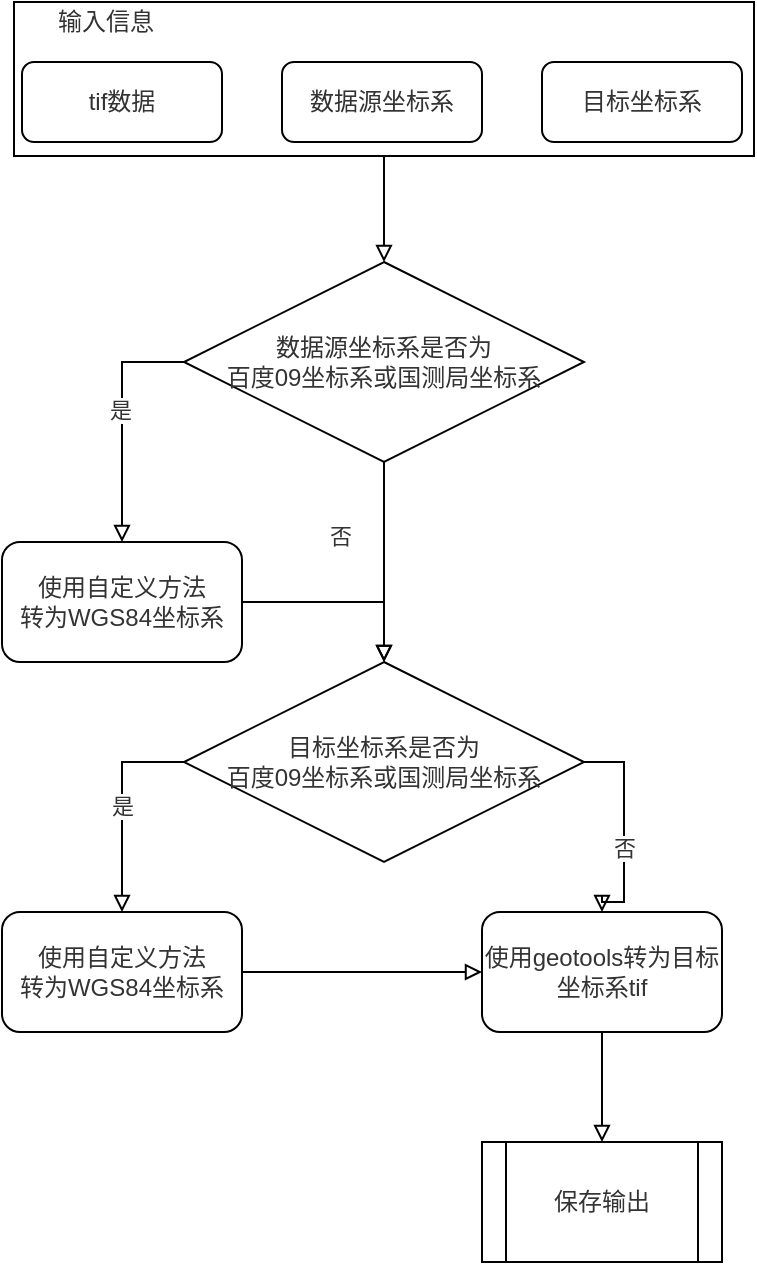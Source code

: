 <mxfile version="13.5.3" type="github">
  <diagram id="C5RBs43oDa-KdzZeNtuy" name="Page-1">
    <mxGraphModel dx="946" dy="648" grid="1" gridSize="10" guides="1" tooltips="1" connect="1" arrows="1" fold="1" page="1" pageScale="1" pageWidth="827" pageHeight="1169" math="0" shadow="0">
      <root>
        <mxCell id="WIyWlLk6GJQsqaUBKTNV-0" />
        <mxCell id="WIyWlLk6GJQsqaUBKTNV-1" parent="WIyWlLk6GJQsqaUBKTNV-0" />
        <mxCell id="aTK1c8W4Ct9fwTojcl0Y-82" value="tif数据" style="rounded=1;whiteSpace=wrap;html=1;gradientColor=none;fontColor=#333333;" vertex="1" parent="WIyWlLk6GJQsqaUBKTNV-1">
          <mxGeometry x="210" y="160" width="100" height="40" as="geometry" />
        </mxCell>
        <mxCell id="aTK1c8W4Ct9fwTojcl0Y-83" value="数据源坐标系" style="rounded=1;whiteSpace=wrap;html=1;gradientColor=none;fontColor=#333333;" vertex="1" parent="WIyWlLk6GJQsqaUBKTNV-1">
          <mxGeometry x="340" y="160" width="100" height="40" as="geometry" />
        </mxCell>
        <mxCell id="aTK1c8W4Ct9fwTojcl0Y-84" value="目标坐标系" style="rounded=1;whiteSpace=wrap;html=1;gradientColor=none;fontColor=#333333;" vertex="1" parent="WIyWlLk6GJQsqaUBKTNV-1">
          <mxGeometry x="470" y="160" width="100" height="40" as="geometry" />
        </mxCell>
        <mxCell id="aTK1c8W4Ct9fwTojcl0Y-88" style="edgeStyle=orthogonalEdgeStyle;rounded=0;orthogonalLoop=1;jettySize=auto;html=1;exitX=0.5;exitY=1;exitDx=0;exitDy=0;entryX=0.5;entryY=0;entryDx=0;entryDy=0;endArrow=block;endFill=0;fontColor=#333333;" edge="1" parent="WIyWlLk6GJQsqaUBKTNV-1" source="aTK1c8W4Ct9fwTojcl0Y-85" target="aTK1c8W4Ct9fwTojcl0Y-87">
          <mxGeometry relative="1" as="geometry" />
        </mxCell>
        <mxCell id="aTK1c8W4Ct9fwTojcl0Y-85" value="" style="rounded=0;whiteSpace=wrap;html=1;fillColor=none;" vertex="1" parent="WIyWlLk6GJQsqaUBKTNV-1">
          <mxGeometry x="206" y="130" width="370" height="77" as="geometry" />
        </mxCell>
        <mxCell id="aTK1c8W4Ct9fwTojcl0Y-86" value="输入信息" style="text;html=1;strokeColor=none;fillColor=none;align=center;verticalAlign=middle;whiteSpace=wrap;rounded=0;fontColor=#333333;" vertex="1" parent="WIyWlLk6GJQsqaUBKTNV-1">
          <mxGeometry x="210" y="130" width="84" height="20" as="geometry" />
        </mxCell>
        <mxCell id="aTK1c8W4Ct9fwTojcl0Y-91" style="edgeStyle=orthogonalEdgeStyle;rounded=0;orthogonalLoop=1;jettySize=auto;html=1;endArrow=block;endFill=0;fontColor=#333333;exitX=0;exitY=0.5;exitDx=0;exitDy=0;" edge="1" parent="WIyWlLk6GJQsqaUBKTNV-1" source="aTK1c8W4Ct9fwTojcl0Y-87" target="aTK1c8W4Ct9fwTojcl0Y-89">
          <mxGeometry relative="1" as="geometry" />
        </mxCell>
        <mxCell id="aTK1c8W4Ct9fwTojcl0Y-93" value="是" style="edgeLabel;html=1;align=center;verticalAlign=middle;resizable=0;points=[];fontColor=#333333;" vertex="1" connectable="0" parent="aTK1c8W4Ct9fwTojcl0Y-91">
          <mxGeometry x="-0.091" y="-1" relative="1" as="geometry">
            <mxPoint as="offset" />
          </mxGeometry>
        </mxCell>
        <mxCell id="aTK1c8W4Ct9fwTojcl0Y-92" style="edgeStyle=orthogonalEdgeStyle;rounded=0;orthogonalLoop=1;jettySize=auto;html=1;exitX=0.5;exitY=1;exitDx=0;exitDy=0;endArrow=block;endFill=0;fontColor=#333333;" edge="1" parent="WIyWlLk6GJQsqaUBKTNV-1" source="aTK1c8W4Ct9fwTojcl0Y-87" target="aTK1c8W4Ct9fwTojcl0Y-95">
          <mxGeometry relative="1" as="geometry">
            <mxPoint x="533" y="380" as="targetPoint" />
          </mxGeometry>
        </mxCell>
        <mxCell id="aTK1c8W4Ct9fwTojcl0Y-94" value="否" style="edgeLabel;html=1;align=center;verticalAlign=middle;resizable=0;points=[];fontColor=#333333;" vertex="1" connectable="0" parent="aTK1c8W4Ct9fwTojcl0Y-92">
          <mxGeometry x="-0.268" y="-22" relative="1" as="geometry">
            <mxPoint as="offset" />
          </mxGeometry>
        </mxCell>
        <mxCell id="aTK1c8W4Ct9fwTojcl0Y-87" value="数据源坐标系是否为&lt;br&gt;百度09坐标系或国测局坐标系" style="rhombus;whiteSpace=wrap;html=1;gradientColor=none;fontColor=#333333;" vertex="1" parent="WIyWlLk6GJQsqaUBKTNV-1">
          <mxGeometry x="291" y="260" width="200" height="100" as="geometry" />
        </mxCell>
        <mxCell id="aTK1c8W4Ct9fwTojcl0Y-97" style="edgeStyle=orthogonalEdgeStyle;rounded=0;orthogonalLoop=1;jettySize=auto;html=1;exitX=1;exitY=0.5;exitDx=0;exitDy=0;entryX=0.5;entryY=0;entryDx=0;entryDy=0;endArrow=block;endFill=0;fontColor=#333333;" edge="1" parent="WIyWlLk6GJQsqaUBKTNV-1" source="aTK1c8W4Ct9fwTojcl0Y-89" target="aTK1c8W4Ct9fwTojcl0Y-95">
          <mxGeometry relative="1" as="geometry" />
        </mxCell>
        <mxCell id="aTK1c8W4Ct9fwTojcl0Y-89" value="使用自定义方法&lt;br&gt;转为WGS84坐标系" style="rounded=1;whiteSpace=wrap;html=1;gradientColor=none;fontColor=#333333;" vertex="1" parent="WIyWlLk6GJQsqaUBKTNV-1">
          <mxGeometry x="200" y="400" width="120" height="60" as="geometry" />
        </mxCell>
        <mxCell id="aTK1c8W4Ct9fwTojcl0Y-100" value="是" style="edgeStyle=orthogonalEdgeStyle;rounded=0;orthogonalLoop=1;jettySize=auto;html=1;exitX=0;exitY=0.5;exitDx=0;exitDy=0;entryX=0.5;entryY=0;entryDx=0;entryDy=0;endArrow=block;endFill=0;fontColor=#333333;" edge="1" parent="WIyWlLk6GJQsqaUBKTNV-1" source="aTK1c8W4Ct9fwTojcl0Y-95" target="aTK1c8W4Ct9fwTojcl0Y-98">
          <mxGeometry relative="1" as="geometry" />
        </mxCell>
        <mxCell id="aTK1c8W4Ct9fwTojcl0Y-101" style="edgeStyle=orthogonalEdgeStyle;rounded=0;orthogonalLoop=1;jettySize=auto;html=1;exitX=1;exitY=0.5;exitDx=0;exitDy=0;entryX=0.5;entryY=0;entryDx=0;entryDy=0;endArrow=block;endFill=0;fontColor=#333333;" edge="1" parent="WIyWlLk6GJQsqaUBKTNV-1" source="aTK1c8W4Ct9fwTojcl0Y-95" target="aTK1c8W4Ct9fwTojcl0Y-99">
          <mxGeometry relative="1" as="geometry" />
        </mxCell>
        <mxCell id="aTK1c8W4Ct9fwTojcl0Y-102" value="否" style="edgeLabel;html=1;align=center;verticalAlign=middle;resizable=0;points=[];fontColor=#333333;" vertex="1" connectable="0" parent="aTK1c8W4Ct9fwTojcl0Y-101">
          <mxGeometry x="0.178" relative="1" as="geometry">
            <mxPoint as="offset" />
          </mxGeometry>
        </mxCell>
        <mxCell id="aTK1c8W4Ct9fwTojcl0Y-95" value="目标坐标系是否为&lt;br&gt;百度09坐标系或国测局坐标系" style="rhombus;whiteSpace=wrap;html=1;gradientColor=none;fontColor=#333333;" vertex="1" parent="WIyWlLk6GJQsqaUBKTNV-1">
          <mxGeometry x="291" y="460" width="200" height="100" as="geometry" />
        </mxCell>
        <mxCell id="aTK1c8W4Ct9fwTojcl0Y-103" style="edgeStyle=orthogonalEdgeStyle;rounded=0;orthogonalLoop=1;jettySize=auto;html=1;exitX=1;exitY=0.5;exitDx=0;exitDy=0;entryX=0;entryY=0.5;entryDx=0;entryDy=0;endArrow=block;endFill=0;fontColor=#333333;" edge="1" parent="WIyWlLk6GJQsqaUBKTNV-1" source="aTK1c8W4Ct9fwTojcl0Y-98" target="aTK1c8W4Ct9fwTojcl0Y-99">
          <mxGeometry relative="1" as="geometry" />
        </mxCell>
        <mxCell id="aTK1c8W4Ct9fwTojcl0Y-98" value="使用自定义方法&lt;br&gt;转为WGS84坐标系" style="rounded=1;whiteSpace=wrap;html=1;gradientColor=none;fontColor=#333333;" vertex="1" parent="WIyWlLk6GJQsqaUBKTNV-1">
          <mxGeometry x="200" y="585" width="120" height="60" as="geometry" />
        </mxCell>
        <mxCell id="aTK1c8W4Ct9fwTojcl0Y-106" style="edgeStyle=orthogonalEdgeStyle;rounded=0;orthogonalLoop=1;jettySize=auto;html=1;exitX=0.5;exitY=1;exitDx=0;exitDy=0;entryX=0.5;entryY=0;entryDx=0;entryDy=0;endArrow=block;endFill=0;fontColor=#333333;" edge="1" parent="WIyWlLk6GJQsqaUBKTNV-1" source="aTK1c8W4Ct9fwTojcl0Y-99" target="aTK1c8W4Ct9fwTojcl0Y-105">
          <mxGeometry relative="1" as="geometry" />
        </mxCell>
        <mxCell id="aTK1c8W4Ct9fwTojcl0Y-99" value="使用geotools转为目标坐标系tif" style="rounded=1;whiteSpace=wrap;html=1;gradientColor=none;fontColor=#333333;" vertex="1" parent="WIyWlLk6GJQsqaUBKTNV-1">
          <mxGeometry x="440" y="585" width="120" height="60" as="geometry" />
        </mxCell>
        <mxCell id="aTK1c8W4Ct9fwTojcl0Y-105" value="保存输出" style="shape=process;whiteSpace=wrap;html=1;backgroundOutline=1;gradientColor=none;fontColor=#333333;" vertex="1" parent="WIyWlLk6GJQsqaUBKTNV-1">
          <mxGeometry x="440" y="700" width="120" height="60" as="geometry" />
        </mxCell>
      </root>
    </mxGraphModel>
  </diagram>
</mxfile>
